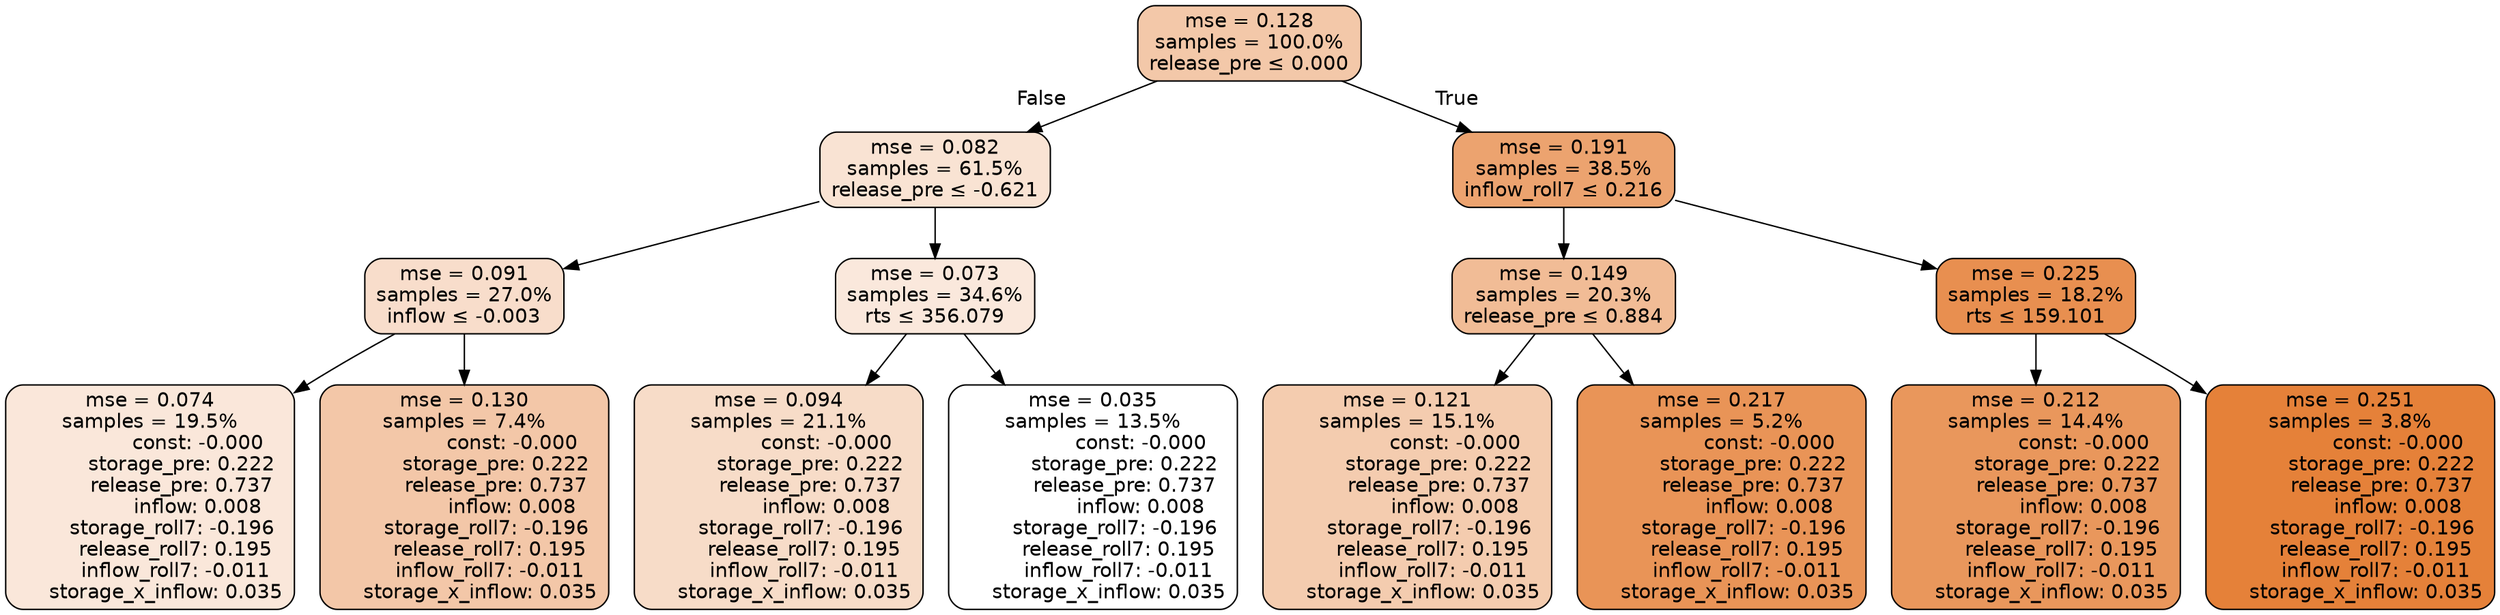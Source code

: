 digraph tree {
node [shape=rectangle, style="filled, rounded", color="black", fontname=helvetica] ;
edge [fontname=helvetica] ;
	"0" [label="mse = 0.128
samples = 100.0%
release_pre &le; 0.000", fillcolor="#f3c8a9"]
	"1" [label="mse = 0.082
samples = 61.5%
release_pre &le; -0.621", fillcolor="#f9e3d3"]
	"2" [label="mse = 0.091
samples = 27.0%
inflow &le; -0.003", fillcolor="#f8ddcb"]
	"3" [label="mse = 0.074
samples = 19.5%
               const: -0.000
          storage_pre: 0.222
          release_pre: 0.737
               inflow: 0.008
       storage_roll7: -0.196
        release_roll7: 0.195
        inflow_roll7: -0.011
     storage_x_inflow: 0.035", fillcolor="#fae7da"]
	"4" [label="mse = 0.130
samples = 7.4%
               const: -0.000
          storage_pre: 0.222
          release_pre: 0.737
               inflow: 0.008
       storage_roll7: -0.196
        release_roll7: 0.195
        inflow_roll7: -0.011
     storage_x_inflow: 0.035", fillcolor="#f3c7a8"]
	"5" [label="mse = 0.073
samples = 34.6%
rts &le; 356.079", fillcolor="#fae8dc"]
	"6" [label="mse = 0.094
samples = 21.1%
               const: -0.000
          storage_pre: 0.222
          release_pre: 0.737
               inflow: 0.008
       storage_roll7: -0.196
        release_roll7: 0.195
        inflow_roll7: -0.011
     storage_x_inflow: 0.035", fillcolor="#f7dcc8"]
	"7" [label="mse = 0.035
samples = 13.5%
               const: -0.000
          storage_pre: 0.222
          release_pre: 0.737
               inflow: 0.008
       storage_roll7: -0.196
        release_roll7: 0.195
        inflow_roll7: -0.011
     storage_x_inflow: 0.035", fillcolor="#ffffff"]
	"8" [label="mse = 0.191
samples = 38.5%
inflow_roll7 &le; 0.216", fillcolor="#eca36f"]
	"9" [label="mse = 0.149
samples = 20.3%
release_pre &le; 0.884", fillcolor="#f1bc96"]
	"10" [label="mse = 0.121
samples = 15.1%
               const: -0.000
          storage_pre: 0.222
          release_pre: 0.737
               inflow: 0.008
       storage_roll7: -0.196
        release_roll7: 0.195
        inflow_roll7: -0.011
     storage_x_inflow: 0.035", fillcolor="#f4ccaf"]
	"11" [label="mse = 0.217
samples = 5.2%
               const: -0.000
          storage_pre: 0.222
          release_pre: 0.737
               inflow: 0.008
       storage_roll7: -0.196
        release_roll7: 0.195
        inflow_roll7: -0.011
     storage_x_inflow: 0.035", fillcolor="#e99457"]
	"12" [label="mse = 0.225
samples = 18.2%
rts &le; 159.101", fillcolor="#e88f50"]
	"13" [label="mse = 0.212
samples = 14.4%
               const: -0.000
          storage_pre: 0.222
          release_pre: 0.737
               inflow: 0.008
       storage_roll7: -0.196
        release_roll7: 0.195
        inflow_roll7: -0.011
     storage_x_inflow: 0.035", fillcolor="#e9975c"]
	"14" [label="mse = 0.251
samples = 3.8%
               const: -0.000
          storage_pre: 0.222
          release_pre: 0.737
               inflow: 0.008
       storage_roll7: -0.196
        release_roll7: 0.195
        inflow_roll7: -0.011
     storage_x_inflow: 0.035", fillcolor="#e58139"]

	"0" -> "1" [labeldistance=2.5, labelangle=45, headlabel="False"]
	"1" -> "2"
	"2" -> "3"
	"2" -> "4"
	"1" -> "5"
	"5" -> "6"
	"5" -> "7"
	"0" -> "8" [labeldistance=2.5, labelangle=-45, headlabel="True"]
	"8" -> "9"
	"9" -> "10"
	"9" -> "11"
	"8" -> "12"
	"12" -> "13"
	"12" -> "14"
}